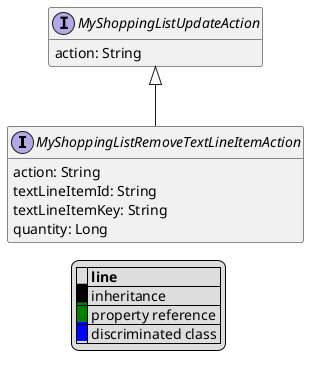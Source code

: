 @startuml

hide empty fields
hide empty methods
legend
|= |= line |
|<back:black>   </back>| inheritance |
|<back:green>   </back>| property reference |
|<back:blue>   </back>| discriminated class |
endlegend
interface MyShoppingListRemoveTextLineItemAction [[MyShoppingListRemoveTextLineItemAction.svg]] extends MyShoppingListUpdateAction {
    action: String
    textLineItemId: String
    textLineItemKey: String
    quantity: Long
}
interface MyShoppingListUpdateAction [[MyShoppingListUpdateAction.svg]]  {
    action: String
}





@enduml
